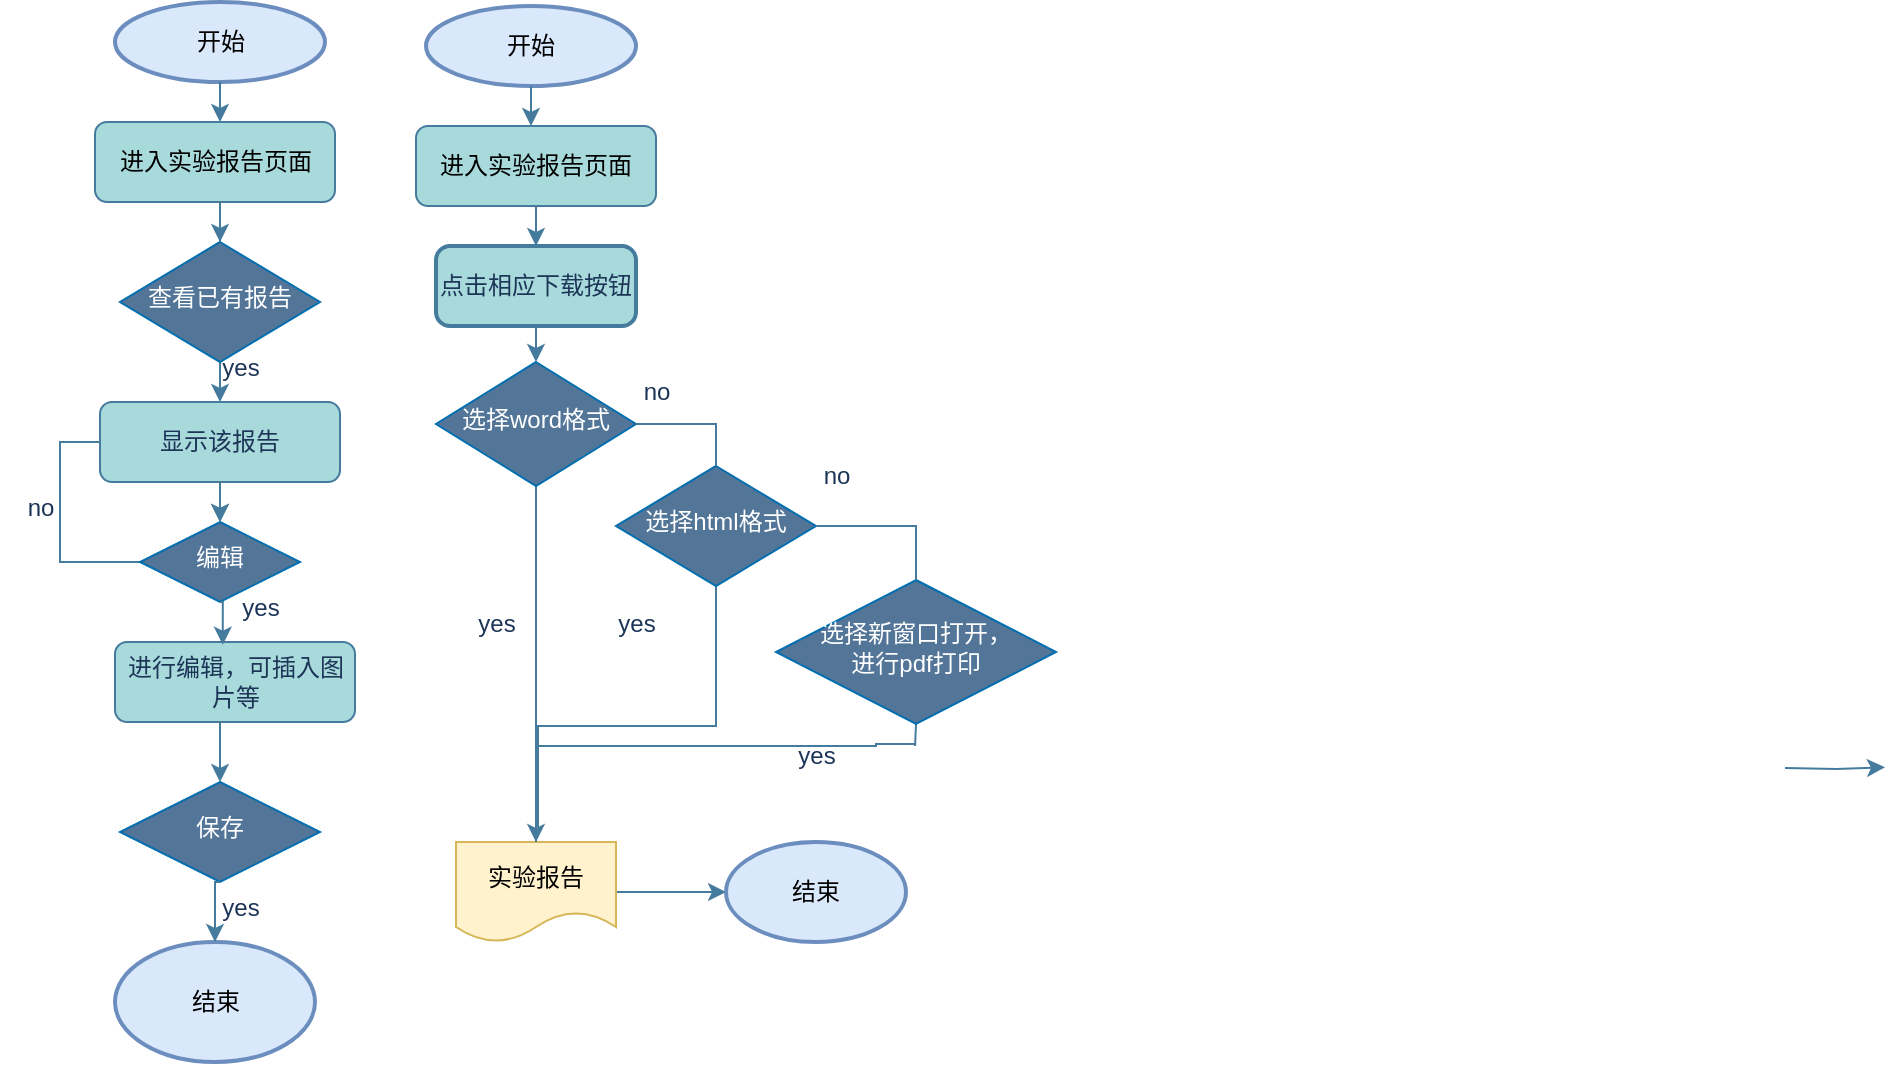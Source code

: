 <mxfile version="26.2.1">
  <diagram id="C5RBs43oDa-KdzZeNtuy" name="Page-1">
    <mxGraphModel dx="1053" dy="654" grid="0" gridSize="10" guides="1" tooltips="1" connect="1" arrows="1" fold="1" page="1" pageScale="1" pageWidth="827" pageHeight="1169" math="0" shadow="0">
      <root>
        <mxCell id="WIyWlLk6GJQsqaUBKTNV-0" />
        <mxCell id="WIyWlLk6GJQsqaUBKTNV-1" parent="WIyWlLk6GJQsqaUBKTNV-0" />
        <mxCell id="GEPSyZJp9nbFbYlHAnnY-9" style="edgeStyle=orthogonalEdgeStyle;rounded=0;orthogonalLoop=1;jettySize=auto;html=1;exitX=0.5;exitY=1;exitDx=0;exitDy=0;entryX=0.5;entryY=0;entryDx=0;entryDy=0;labelBackgroundColor=none;strokeColor=#457B9D;fontColor=default;" parent="WIyWlLk6GJQsqaUBKTNV-1" source="WIyWlLk6GJQsqaUBKTNV-6" target="WIyWlLk6GJQsqaUBKTNV-12" edge="1">
          <mxGeometry relative="1" as="geometry" />
        </mxCell>
        <mxCell id="WIyWlLk6GJQsqaUBKTNV-6" value="查看已有报告" style="rhombus;whiteSpace=wrap;html=1;shadow=0;fontFamily=Helvetica;fontSize=12;align=center;strokeWidth=1;spacing=6;spacingTop=-4;labelBackgroundColor=none;fillColor=light-dark(#527598, #2566a8);strokeColor=#006EAF;fontColor=#ffffff;verticalAlign=middle;" parent="WIyWlLk6GJQsqaUBKTNV-1" vertex="1">
          <mxGeometry x="170" y="160" width="100" height="60" as="geometry" />
        </mxCell>
        <mxCell id="GEPSyZJp9nbFbYlHAnnY-10" style="edgeStyle=orthogonalEdgeStyle;rounded=0;orthogonalLoop=1;jettySize=auto;html=1;exitX=0;exitY=0.5;exitDx=0;exitDy=0;entryX=0;entryY=0.5;entryDx=0;entryDy=0;endArrow=none;startFill=0;labelBackgroundColor=none;strokeColor=#457B9D;fontColor=default;" parent="WIyWlLk6GJQsqaUBKTNV-1" source="WIyWlLk6GJQsqaUBKTNV-10" target="WIyWlLk6GJQsqaUBKTNV-12" edge="1">
          <mxGeometry relative="1" as="geometry" />
        </mxCell>
        <mxCell id="WIyWlLk6GJQsqaUBKTNV-10" value="编辑" style="rhombus;whiteSpace=wrap;html=1;shadow=0;fontFamily=Helvetica;fontSize=12;align=center;strokeWidth=1;spacing=6;spacingTop=-4;labelBackgroundColor=none;fillColor=light-dark(#527598, #2566a8);strokeColor=#006EAF;fontColor=#ffffff;verticalAlign=middle;" parent="WIyWlLk6GJQsqaUBKTNV-1" vertex="1">
          <mxGeometry x="180" y="300" width="80" height="40" as="geometry" />
        </mxCell>
        <mxCell id="GEPSyZJp9nbFbYlHAnnY-19" style="edgeStyle=orthogonalEdgeStyle;rounded=0;orthogonalLoop=1;jettySize=auto;html=1;exitX=0.5;exitY=1;exitDx=0;exitDy=0;labelBackgroundColor=none;strokeColor=#457B9D;fontColor=default;" parent="WIyWlLk6GJQsqaUBKTNV-1" source="WIyWlLk6GJQsqaUBKTNV-11" edge="1">
          <mxGeometry relative="1" as="geometry">
            <mxPoint x="220" y="430" as="targetPoint" />
          </mxGeometry>
        </mxCell>
        <mxCell id="WIyWlLk6GJQsqaUBKTNV-11" value="进行编辑，可插入图片等" style="rounded=1;whiteSpace=wrap;html=1;fontSize=12;glass=0;strokeWidth=1;shadow=0;labelBackgroundColor=none;fillColor=#A8DADC;strokeColor=#457B9D;fontColor=#1D3557;" parent="WIyWlLk6GJQsqaUBKTNV-1" vertex="1">
          <mxGeometry x="167.5" y="360" width="120" height="40" as="geometry" />
        </mxCell>
        <mxCell id="GEPSyZJp9nbFbYlHAnnY-8" style="edgeStyle=orthogonalEdgeStyle;rounded=0;orthogonalLoop=1;jettySize=auto;html=1;exitX=0.5;exitY=1;exitDx=0;exitDy=0;entryX=0.5;entryY=0;entryDx=0;entryDy=0;labelBackgroundColor=none;strokeColor=#457B9D;fontColor=default;" parent="WIyWlLk6GJQsqaUBKTNV-1" source="WIyWlLk6GJQsqaUBKTNV-12" target="WIyWlLk6GJQsqaUBKTNV-10" edge="1">
          <mxGeometry relative="1" as="geometry" />
        </mxCell>
        <mxCell id="WIyWlLk6GJQsqaUBKTNV-12" value="显示该报告" style="rounded=1;whiteSpace=wrap;html=1;fontSize=12;glass=0;strokeWidth=1;shadow=0;labelBackgroundColor=none;fillColor=#A8DADC;strokeColor=#457B9D;fontColor=#1D3557;" parent="WIyWlLk6GJQsqaUBKTNV-1" vertex="1">
          <mxGeometry x="160" y="240" width="120" height="40" as="geometry" />
        </mxCell>
        <mxCell id="GEPSyZJp9nbFbYlHAnnY-56" style="edgeStyle=orthogonalEdgeStyle;rounded=0;orthogonalLoop=1;jettySize=auto;html=1;exitX=1;exitY=0.5;exitDx=0;exitDy=0;strokeColor=#457B9D;fontColor=#1D3557;fillColor=#A8DADC;" parent="WIyWlLk6GJQsqaUBKTNV-1" source="GEPSyZJp9nbFbYlHAnnY-0" target="GEPSyZJp9nbFbYlHAnnY-51" edge="1">
          <mxGeometry relative="1" as="geometry" />
        </mxCell>
        <mxCell id="GEPSyZJp9nbFbYlHAnnY-0" value="实验报告" style="shape=document;whiteSpace=wrap;html=1;boundedLbl=1;labelBackgroundColor=none;fillColor=#fff2cc;strokeColor=#d6b656;" parent="WIyWlLk6GJQsqaUBKTNV-1" vertex="1">
          <mxGeometry x="338" y="460" width="80" height="50" as="geometry" />
        </mxCell>
        <mxCell id="GEPSyZJp9nbFbYlHAnnY-11" style="edgeStyle=orthogonalEdgeStyle;rounded=0;orthogonalLoop=1;jettySize=auto;html=1;exitX=0.5;exitY=1;exitDx=0;exitDy=0;entryX=0.449;entryY=0.034;entryDx=0;entryDy=0;entryPerimeter=0;labelBackgroundColor=none;strokeColor=#457B9D;fontColor=default;" parent="WIyWlLk6GJQsqaUBKTNV-1" source="WIyWlLk6GJQsqaUBKTNV-10" target="WIyWlLk6GJQsqaUBKTNV-11" edge="1">
          <mxGeometry relative="1" as="geometry" />
        </mxCell>
        <mxCell id="GEPSyZJp9nbFbYlHAnnY-12" value="yes" style="text;html=1;align=center;verticalAlign=middle;resizable=0;points=[];autosize=1;strokeColor=none;fillColor=none;labelBackgroundColor=none;fontColor=#1D3557;" parent="WIyWlLk6GJQsqaUBKTNV-1" vertex="1">
          <mxGeometry x="220" y="328" width="40" height="30" as="geometry" />
        </mxCell>
        <mxCell id="GEPSyZJp9nbFbYlHAnnY-13" value="no" style="text;html=1;align=center;verticalAlign=middle;resizable=0;points=[];autosize=1;strokeColor=none;fillColor=none;labelBackgroundColor=none;fontColor=#1D3557;" parent="WIyWlLk6GJQsqaUBKTNV-1" vertex="1">
          <mxGeometry x="110" y="278" width="40" height="30" as="geometry" />
        </mxCell>
        <mxCell id="GEPSyZJp9nbFbYlHAnnY-14" value="yes" style="text;html=1;align=center;verticalAlign=middle;resizable=0;points=[];autosize=1;strokeColor=none;fillColor=none;labelBackgroundColor=none;fontColor=#1D3557;" parent="WIyWlLk6GJQsqaUBKTNV-1" vertex="1">
          <mxGeometry x="210" y="208" width="40" height="30" as="geometry" />
        </mxCell>
        <mxCell id="GEPSyZJp9nbFbYlHAnnY-20" value="保存" style="strokeWidth=1;html=1;shape=mxgraph.flowchart.decision;whiteSpace=wrap;labelBackgroundColor=none;fillColor=light-dark(#527598, #2566a8);strokeColor=#006EAF;fontColor=#ffffff;align=center;verticalAlign=middle;fontFamily=Helvetica;fontSize=12;shadow=0;spacingTop=-4;spacing=6;" parent="WIyWlLk6GJQsqaUBKTNV-1" vertex="1">
          <mxGeometry x="170" y="430" width="100" height="50" as="geometry" />
        </mxCell>
        <mxCell id="GEPSyZJp9nbFbYlHAnnY-23" value="结束" style="strokeWidth=2;html=1;shape=mxgraph.flowchart.start_1;whiteSpace=wrap;labelBackgroundColor=none;fillColor=#dae8fc;strokeColor=#6c8ebf;" parent="WIyWlLk6GJQsqaUBKTNV-1" vertex="1">
          <mxGeometry x="167.5" y="510" width="100" height="60" as="geometry" />
        </mxCell>
        <mxCell id="GEPSyZJp9nbFbYlHAnnY-24" style="edgeStyle=orthogonalEdgeStyle;rounded=0;orthogonalLoop=1;jettySize=auto;html=1;exitX=0.5;exitY=1;exitDx=0;exitDy=0;exitPerimeter=0;entryX=0.5;entryY=0;entryDx=0;entryDy=0;entryPerimeter=0;labelBackgroundColor=none;strokeColor=#457B9D;fontColor=default;" parent="WIyWlLk6GJQsqaUBKTNV-1" source="GEPSyZJp9nbFbYlHAnnY-20" target="GEPSyZJp9nbFbYlHAnnY-23" edge="1">
          <mxGeometry relative="1" as="geometry" />
        </mxCell>
        <mxCell id="GEPSyZJp9nbFbYlHAnnY-27" value="yes" style="text;html=1;align=center;verticalAlign=middle;resizable=0;points=[];autosize=1;strokeColor=none;fillColor=none;labelBackgroundColor=none;fontColor=#1D3557;" parent="WIyWlLk6GJQsqaUBKTNV-1" vertex="1">
          <mxGeometry x="210" y="478" width="40" height="30" as="geometry" />
        </mxCell>
        <mxCell id="GEPSyZJp9nbFbYlHAnnY-33" style="edgeStyle=orthogonalEdgeStyle;rounded=0;orthogonalLoop=1;jettySize=auto;html=1;exitX=0.5;exitY=1;exitDx=0;exitDy=0;exitPerimeter=0;entryX=0.5;entryY=0;entryDx=0;entryDy=0;labelBackgroundColor=none;strokeColor=#457B9D;fontColor=default;" parent="WIyWlLk6GJQsqaUBKTNV-1" target="GEPSyZJp9nbFbYlHAnnY-29" edge="1">
          <mxGeometry relative="1" as="geometry">
            <mxPoint x="378" y="142" as="sourcePoint" />
          </mxGeometry>
        </mxCell>
        <mxCell id="GEPSyZJp9nbFbYlHAnnY-29" value="点击相应下载按钮" style="rounded=1;whiteSpace=wrap;html=1;absoluteArcSize=1;arcSize=14;strokeWidth=2;labelBackgroundColor=none;fillColor=#A8DADC;strokeColor=#457B9D;fontColor=#1D3557;" parent="WIyWlLk6GJQsqaUBKTNV-1" vertex="1">
          <mxGeometry x="328" y="162" width="100" height="40" as="geometry" />
        </mxCell>
        <mxCell id="GEPSyZJp9nbFbYlHAnnY-36" style="edgeStyle=orthogonalEdgeStyle;rounded=0;orthogonalLoop=1;jettySize=auto;html=1;exitX=0.5;exitY=1;exitDx=0;exitDy=0;exitPerimeter=0;endArrow=none;startFill=0;labelBackgroundColor=none;strokeColor=#457B9D;fontColor=default;" parent="WIyWlLk6GJQsqaUBKTNV-1" source="GEPSyZJp9nbFbYlHAnnY-30" target="GEPSyZJp9nbFbYlHAnnY-0" edge="1">
          <mxGeometry relative="1" as="geometry" />
        </mxCell>
        <mxCell id="GEPSyZJp9nbFbYlHAnnY-30" value="选择word格式" style="strokeWidth=1;html=1;shape=mxgraph.flowchart.decision;whiteSpace=wrap;labelBackgroundColor=none;fillColor=light-dark(#527598, #2566a8);strokeColor=#006EAF;fontColor=#ffffff;shadow=0;align=center;verticalAlign=middle;spacingTop=-4;spacing=6;fontFamily=Helvetica;fontSize=12;" parent="WIyWlLk6GJQsqaUBKTNV-1" vertex="1">
          <mxGeometry x="328" y="220" width="100" height="62" as="geometry" />
        </mxCell>
        <mxCell id="GEPSyZJp9nbFbYlHAnnY-38" style="edgeStyle=orthogonalEdgeStyle;rounded=0;orthogonalLoop=1;jettySize=auto;html=1;exitX=0.5;exitY=1;exitDx=0;exitDy=0;exitPerimeter=0;endArrow=none;startFill=0;labelBackgroundColor=none;strokeColor=#457B9D;fontColor=default;" parent="WIyWlLk6GJQsqaUBKTNV-1" source="GEPSyZJp9nbFbYlHAnnY-31" edge="1">
          <mxGeometry relative="1" as="geometry">
            <mxPoint x="378" y="452" as="targetPoint" />
            <Array as="points">
              <mxPoint x="468" y="402" />
              <mxPoint x="379" y="402" />
            </Array>
          </mxGeometry>
        </mxCell>
        <mxCell id="GEPSyZJp9nbFbYlHAnnY-31" value="选择html格式" style="strokeWidth=1;html=1;shape=mxgraph.flowchart.decision;whiteSpace=wrap;labelBackgroundColor=none;fillColor=light-dark(#527598, #2566a8);strokeColor=#006EAF;fontColor=#ffffff;shadow=0;align=center;verticalAlign=middle;spacingTop=-4;spacing=6;fontFamily=Helvetica;fontSize=12;" parent="WIyWlLk6GJQsqaUBKTNV-1" vertex="1">
          <mxGeometry x="418" y="272" width="100" height="60" as="geometry" />
        </mxCell>
        <mxCell id="GEPSyZJp9nbFbYlHAnnY-39" style="edgeStyle=orthogonalEdgeStyle;rounded=0;orthogonalLoop=1;jettySize=auto;html=1;exitX=0.5;exitY=1;exitDx=0;exitDy=0;exitPerimeter=0;endArrow=classic;startFill=0;labelBackgroundColor=none;strokeColor=#457B9D;fontColor=default;entryX=0.5;entryY=0;entryDx=0;entryDy=0;endFill=1;align=center;verticalAlign=middle;fontFamily=Helvetica;fontSize=11;" parent="WIyWlLk6GJQsqaUBKTNV-1" target="GEPSyZJp9nbFbYlHAnnY-0" edge="1">
          <mxGeometry relative="1" as="geometry">
            <mxPoint x="378" y="452" as="targetPoint" />
            <mxPoint x="568.0" y="411" as="sourcePoint" />
            <Array as="points">
              <mxPoint x="548" y="412" />
              <mxPoint x="378" y="412" />
            </Array>
          </mxGeometry>
        </mxCell>
        <mxCell id="GEPSyZJp9nbFbYlHAnnY-54" style="edgeStyle=orthogonalEdgeStyle;rounded=0;orthogonalLoop=1;jettySize=auto;html=1;exitX=0.5;exitY=1;exitDx=0;exitDy=0;exitPerimeter=0;strokeColor=#457B9D;fontColor=#1D3557;fillColor=#A8DADC;endArrow=none;startFill=0;" parent="WIyWlLk6GJQsqaUBKTNV-1" source="GEPSyZJp9nbFbYlHAnnY-32" edge="1">
          <mxGeometry relative="1" as="geometry">
            <mxPoint x="567.529" y="412" as="targetPoint" />
          </mxGeometry>
        </mxCell>
        <mxCell id="GEPSyZJp9nbFbYlHAnnY-32" value="选择新窗口打开，&lt;div&gt;进行pdf打印&lt;/div&gt;" style="strokeWidth=1;html=1;shape=mxgraph.flowchart.decision;whiteSpace=wrap;labelBackgroundColor=none;fillColor=light-dark(#527598, #2566a8);strokeColor=#006EAF;fontColor=#ffffff;shadow=0;align=center;verticalAlign=middle;spacingTop=-4;spacing=6;fontFamily=Helvetica;fontSize=12;" parent="WIyWlLk6GJQsqaUBKTNV-1" vertex="1">
          <mxGeometry x="498" y="329" width="140" height="72" as="geometry" />
        </mxCell>
        <mxCell id="GEPSyZJp9nbFbYlHAnnY-34" style="edgeStyle=orthogonalEdgeStyle;rounded=0;orthogonalLoop=1;jettySize=auto;html=1;exitX=0.5;exitY=1;exitDx=0;exitDy=0;entryX=0.5;entryY=0;entryDx=0;entryDy=0;entryPerimeter=0;labelBackgroundColor=none;strokeColor=#457B9D;fontColor=default;" parent="WIyWlLk6GJQsqaUBKTNV-1" source="GEPSyZJp9nbFbYlHAnnY-29" target="GEPSyZJp9nbFbYlHAnnY-30" edge="1">
          <mxGeometry relative="1" as="geometry" />
        </mxCell>
        <mxCell id="GEPSyZJp9nbFbYlHAnnY-37" style="edgeStyle=orthogonalEdgeStyle;rounded=0;orthogonalLoop=1;jettySize=auto;html=1;exitX=1;exitY=0.5;exitDx=0;exitDy=0;exitPerimeter=0;entryX=0.5;entryY=0;entryDx=0;entryDy=0;entryPerimeter=0;labelBackgroundColor=none;strokeColor=#457B9D;fontColor=default;endArrow=none;startFill=0;" parent="WIyWlLk6GJQsqaUBKTNV-1" source="GEPSyZJp9nbFbYlHAnnY-30" target="GEPSyZJp9nbFbYlHAnnY-31" edge="1">
          <mxGeometry relative="1" as="geometry" />
        </mxCell>
        <mxCell id="GEPSyZJp9nbFbYlHAnnY-44" value="no" style="text;html=1;align=center;verticalAlign=middle;resizable=0;points=[];autosize=1;strokeColor=none;fillColor=none;labelBackgroundColor=none;fontColor=#1D3557;" parent="WIyWlLk6GJQsqaUBKTNV-1" vertex="1">
          <mxGeometry x="418" y="220" width="40" height="30" as="geometry" />
        </mxCell>
        <mxCell id="GEPSyZJp9nbFbYlHAnnY-45" value="no" style="text;html=1;align=center;verticalAlign=middle;resizable=0;points=[];autosize=1;strokeColor=none;fillColor=none;labelBackgroundColor=none;fontColor=#1D3557;" parent="WIyWlLk6GJQsqaUBKTNV-1" vertex="1">
          <mxGeometry x="508" y="262" width="40" height="30" as="geometry" />
        </mxCell>
        <mxCell id="GEPSyZJp9nbFbYlHAnnY-46" value="yes" style="text;html=1;align=center;verticalAlign=middle;resizable=0;points=[];autosize=1;strokeColor=none;fillColor=none;labelBackgroundColor=none;fontColor=#1D3557;" parent="WIyWlLk6GJQsqaUBKTNV-1" vertex="1">
          <mxGeometry x="338" y="336" width="40" height="30" as="geometry" />
        </mxCell>
        <mxCell id="GEPSyZJp9nbFbYlHAnnY-47" value="yes" style="text;html=1;align=center;verticalAlign=middle;resizable=0;points=[];autosize=1;strokeColor=none;fillColor=none;labelBackgroundColor=none;fontColor=#1D3557;" parent="WIyWlLk6GJQsqaUBKTNV-1" vertex="1">
          <mxGeometry x="408" y="336" width="40" height="30" as="geometry" />
        </mxCell>
        <mxCell id="GEPSyZJp9nbFbYlHAnnY-48" value="yes" style="text;html=1;align=center;verticalAlign=middle;resizable=0;points=[];autosize=1;strokeColor=none;fillColor=none;labelBackgroundColor=none;fontColor=#1D3557;" parent="WIyWlLk6GJQsqaUBKTNV-1" vertex="1">
          <mxGeometry x="498" y="402" width="40" height="30" as="geometry" />
        </mxCell>
        <mxCell id="GEPSyZJp9nbFbYlHAnnY-50" style="edgeStyle=orthogonalEdgeStyle;rounded=0;orthogonalLoop=1;jettySize=auto;html=1;exitX=1;exitY=0.5;exitDx=0;exitDy=0;labelBackgroundColor=none;strokeColor=#457B9D;fontColor=default;" parent="WIyWlLk6GJQsqaUBKTNV-1" edge="1">
          <mxGeometry relative="1" as="geometry">
            <mxPoint x="1052.5" y="422.647" as="targetPoint" />
            <mxPoint x="1002.5" y="423" as="sourcePoint" />
          </mxGeometry>
        </mxCell>
        <mxCell id="GEPSyZJp9nbFbYlHAnnY-51" value="结束" style="strokeWidth=2;html=1;shape=mxgraph.flowchart.start_1;whiteSpace=wrap;labelBackgroundColor=none;fillColor=#dae8fc;strokeColor=#6c8ebf;" parent="WIyWlLk6GJQsqaUBKTNV-1" vertex="1">
          <mxGeometry x="473" y="460" width="90" height="50" as="geometry" />
        </mxCell>
        <mxCell id="GEPSyZJp9nbFbYlHAnnY-53" style="edgeStyle=orthogonalEdgeStyle;rounded=0;orthogonalLoop=1;jettySize=auto;html=1;exitX=1;exitY=0.5;exitDx=0;exitDy=0;exitPerimeter=0;entryX=0.5;entryY=0;entryDx=0;entryDy=0;entryPerimeter=0;strokeColor=#457B9D;fontColor=#1D3557;fillColor=#A8DADC;endArrow=none;startFill=0;" parent="WIyWlLk6GJQsqaUBKTNV-1" source="GEPSyZJp9nbFbYlHAnnY-31" target="GEPSyZJp9nbFbYlHAnnY-32" edge="1">
          <mxGeometry relative="1" as="geometry" />
        </mxCell>
        <mxCell id="Q-7GObroI7ku3u2BIK5A-0" value="开始" style="strokeWidth=2;html=1;shape=mxgraph.flowchart.start_2;whiteSpace=wrap;labelBackgroundColor=none;fillColor=#dae8fc;strokeColor=#6c8ebf;" vertex="1" parent="WIyWlLk6GJQsqaUBKTNV-1">
          <mxGeometry x="167.5" y="40" width="105" height="40" as="geometry" />
        </mxCell>
        <mxCell id="Q-7GObroI7ku3u2BIK5A-1" value="&lt;span style=&quot;color: rgb(0, 0, 0);&quot;&gt;进入实验报告页面&lt;/span&gt;" style="rounded=1;whiteSpace=wrap;html=1;fontSize=12;glass=0;strokeWidth=1;shadow=0;labelBackgroundColor=none;fillColor=#A8DADC;strokeColor=#457B9D;fontColor=#1D3557;" vertex="1" parent="WIyWlLk6GJQsqaUBKTNV-1">
          <mxGeometry x="157.5" y="100" width="120" height="40" as="geometry" />
        </mxCell>
        <mxCell id="Q-7GObroI7ku3u2BIK5A-3" style="edgeStyle=orthogonalEdgeStyle;rounded=0;orthogonalLoop=1;jettySize=auto;html=1;exitX=0.5;exitY=1;exitDx=0;exitDy=0;entryX=0.5;entryY=0;entryDx=0;entryDy=0;labelBackgroundColor=none;strokeColor=#457B9D;fontColor=default;" edge="1" parent="WIyWlLk6GJQsqaUBKTNV-1" source="WIyWlLk6GJQsqaUBKTNV-12" target="WIyWlLk6GJQsqaUBKTNV-10">
          <mxGeometry relative="1" as="geometry">
            <mxPoint x="220" y="280" as="sourcePoint" />
            <mxPoint x="220" y="300" as="targetPoint" />
            <Array as="points">
              <mxPoint x="220" y="280" />
            </Array>
          </mxGeometry>
        </mxCell>
        <mxCell id="Q-7GObroI7ku3u2BIK5A-5" style="edgeStyle=orthogonalEdgeStyle;rounded=0;orthogonalLoop=1;jettySize=auto;html=1;labelBackgroundColor=none;strokeColor=#457B9D;fontColor=default;exitX=0.5;exitY=1;exitDx=0;exitDy=0;exitPerimeter=0;" edge="1" parent="WIyWlLk6GJQsqaUBKTNV-1" source="Q-7GObroI7ku3u2BIK5A-0">
          <mxGeometry relative="1" as="geometry">
            <mxPoint x="220" y="100" as="targetPoint" />
            <mxPoint x="220" y="90" as="sourcePoint" />
            <Array as="points" />
          </mxGeometry>
        </mxCell>
        <mxCell id="Q-7GObroI7ku3u2BIK5A-6" style="edgeStyle=orthogonalEdgeStyle;rounded=0;orthogonalLoop=1;jettySize=auto;html=1;labelBackgroundColor=none;strokeColor=#457B9D;fontColor=default;" edge="1" parent="WIyWlLk6GJQsqaUBKTNV-1">
          <mxGeometry relative="1" as="geometry">
            <mxPoint x="220" y="160" as="targetPoint" />
            <mxPoint x="220" y="160" as="sourcePoint" />
            <Array as="points">
              <mxPoint x="220" y="140" />
              <mxPoint x="220" y="170" />
            </Array>
          </mxGeometry>
        </mxCell>
        <mxCell id="Q-7GObroI7ku3u2BIK5A-7" value="开始" style="strokeWidth=2;html=1;shape=mxgraph.flowchart.start_2;whiteSpace=wrap;labelBackgroundColor=none;fillColor=#dae8fc;strokeColor=#6c8ebf;" vertex="1" parent="WIyWlLk6GJQsqaUBKTNV-1">
          <mxGeometry x="323" y="42" width="105" height="40" as="geometry" />
        </mxCell>
        <mxCell id="Q-7GObroI7ku3u2BIK5A-8" value="&lt;span style=&quot;color: rgb(0, 0, 0);&quot;&gt;进入实验报告页面&lt;/span&gt;" style="rounded=1;whiteSpace=wrap;html=1;fontSize=12;glass=0;strokeWidth=1;shadow=0;labelBackgroundColor=none;fillColor=#A8DADC;strokeColor=#457B9D;fontColor=#1D3557;" vertex="1" parent="WIyWlLk6GJQsqaUBKTNV-1">
          <mxGeometry x="318" y="102" width="120" height="40" as="geometry" />
        </mxCell>
        <mxCell id="Q-7GObroI7ku3u2BIK5A-9" style="edgeStyle=orthogonalEdgeStyle;rounded=0;orthogonalLoop=1;jettySize=auto;html=1;labelBackgroundColor=none;strokeColor=#457B9D;fontColor=default;exitX=0.5;exitY=1;exitDx=0;exitDy=0;exitPerimeter=0;" edge="1" source="Q-7GObroI7ku3u2BIK5A-7" parent="WIyWlLk6GJQsqaUBKTNV-1">
          <mxGeometry relative="1" as="geometry">
            <mxPoint x="375.5" y="102" as="targetPoint" />
            <mxPoint x="375.5" y="92" as="sourcePoint" />
            <Array as="points" />
          </mxGeometry>
        </mxCell>
      </root>
    </mxGraphModel>
  </diagram>
</mxfile>
